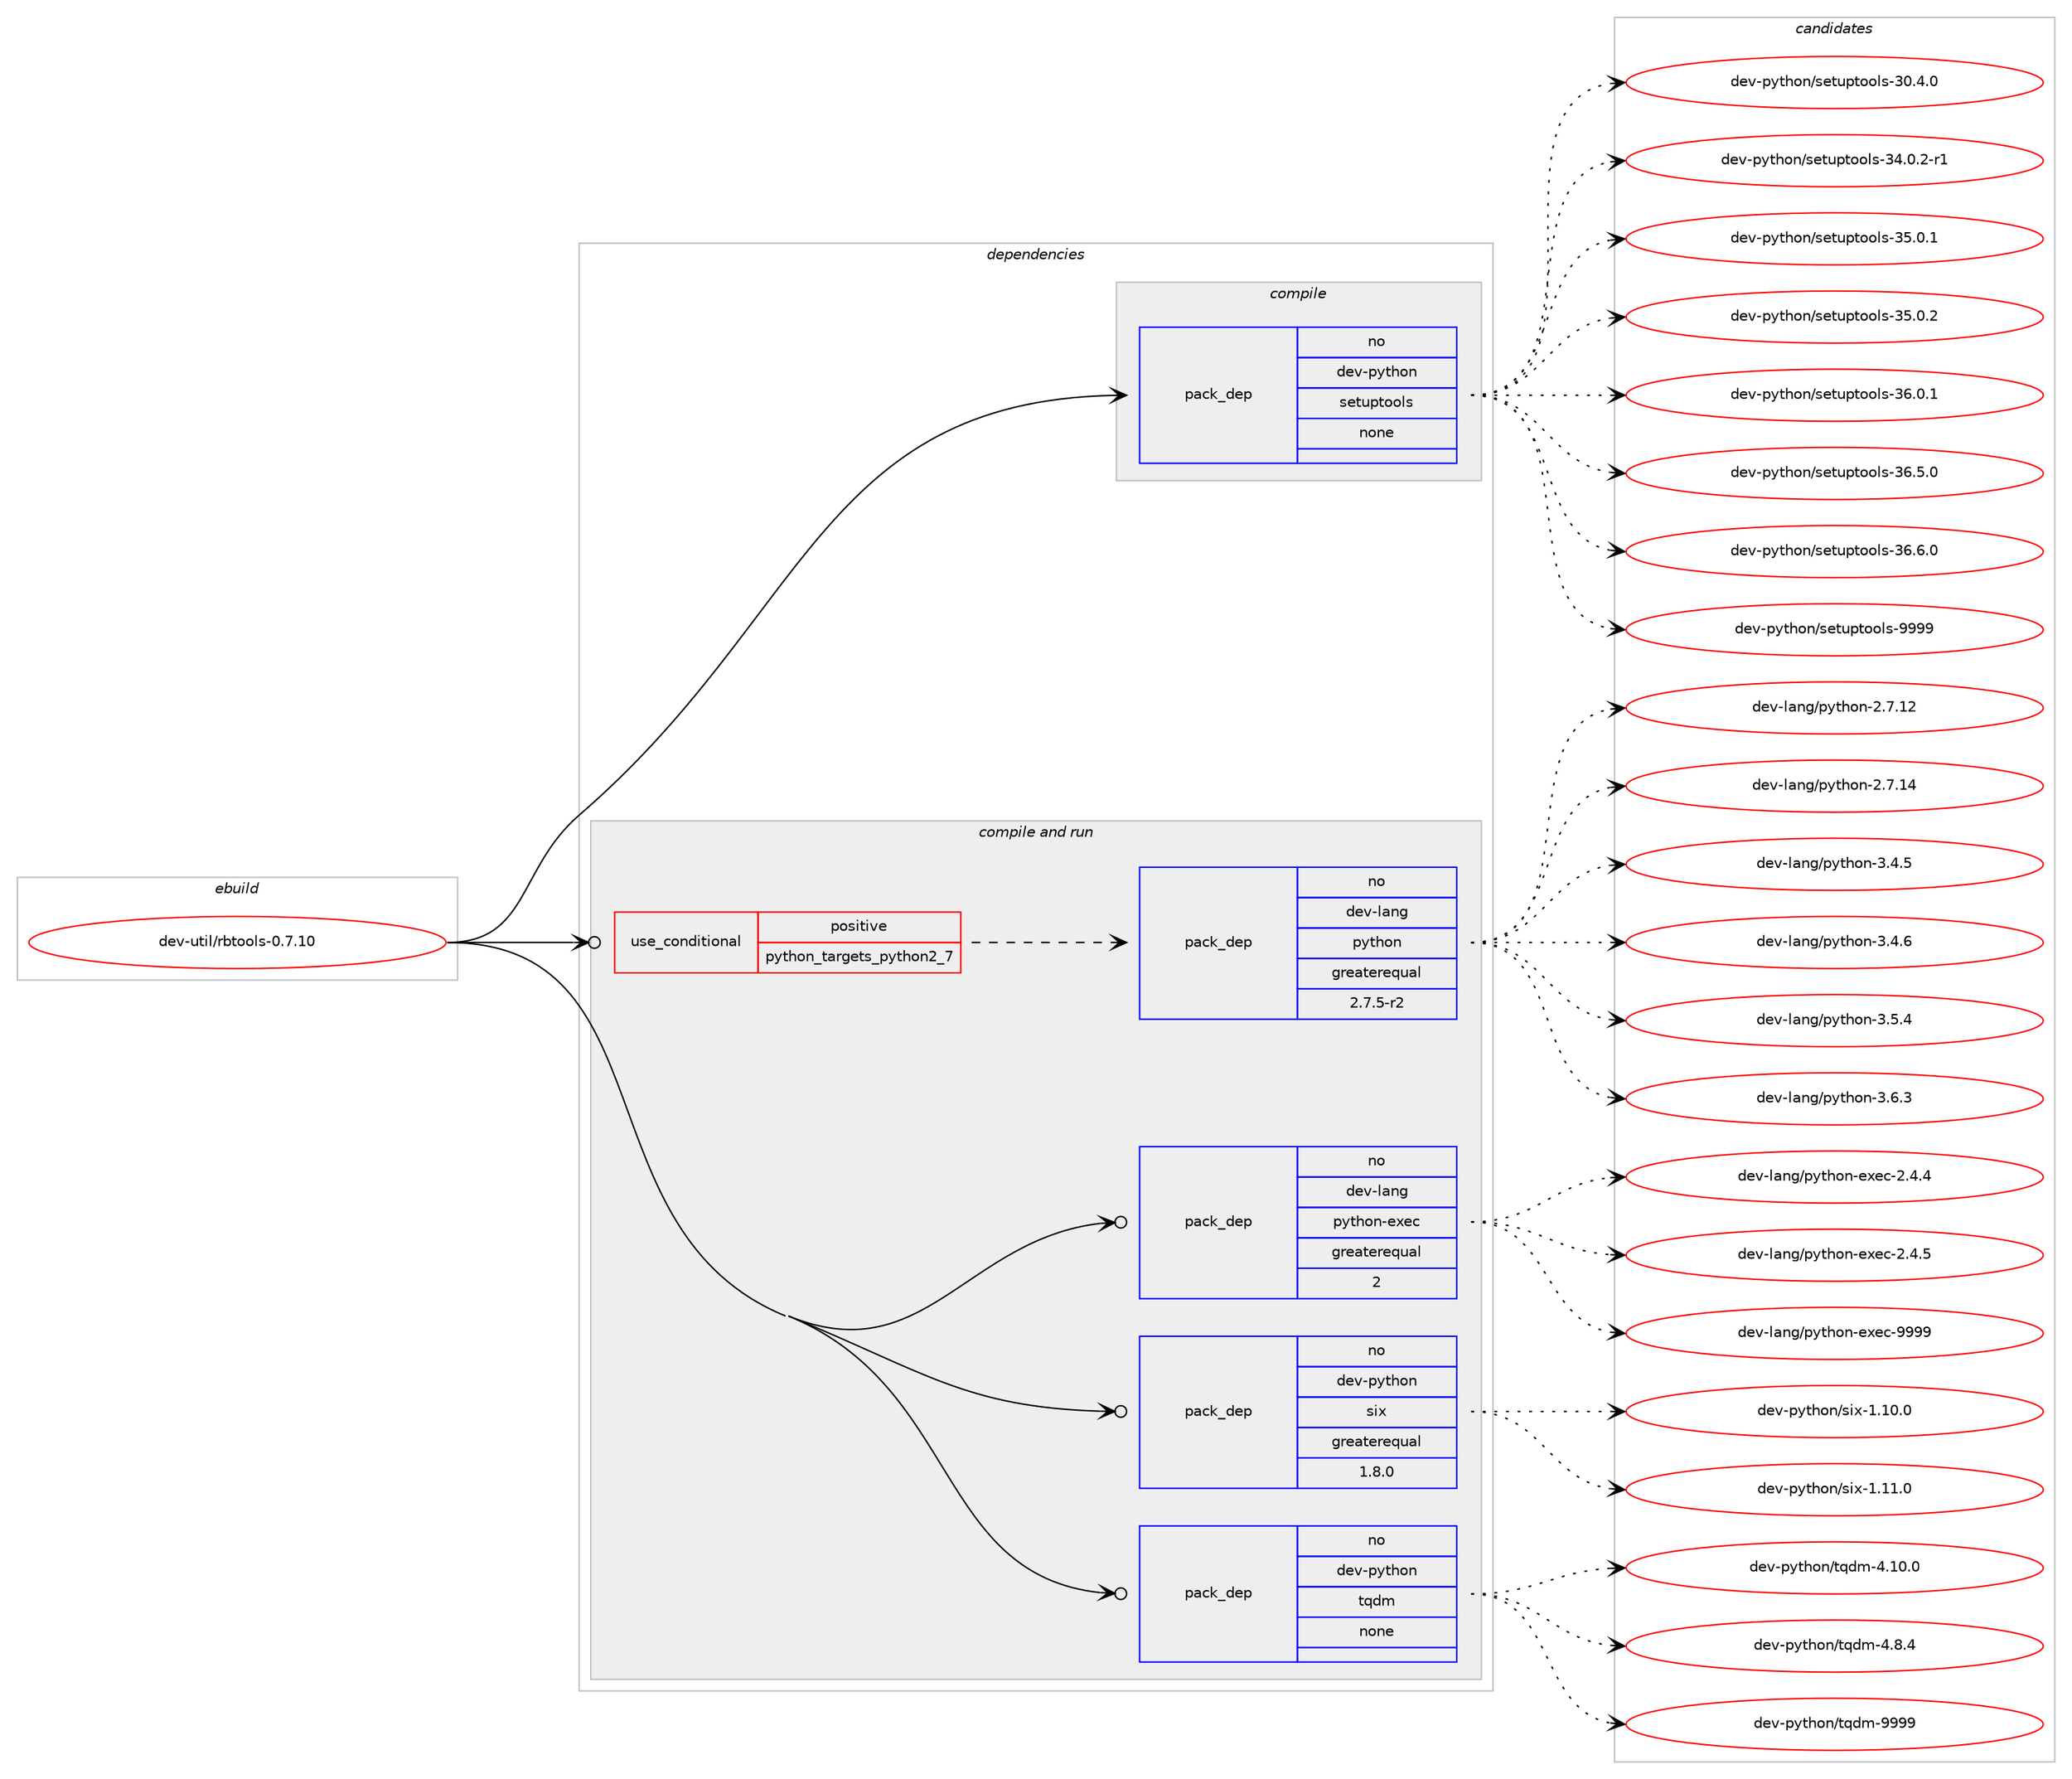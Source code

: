 digraph prolog {

# *************
# Graph options
# *************

newrank=true;
concentrate=true;
compound=true;
graph [rankdir=LR,fontname=Helvetica,fontsize=10,ranksep=1.5];#, ranksep=2.5, nodesep=0.2];
edge  [arrowhead=vee];
node  [fontname=Helvetica,fontsize=10];

# **********
# The ebuild
# **********

subgraph cluster_leftcol {
color=gray;
rank=same;
label=<<i>ebuild</i>>;
id [label="dev-util/rbtools-0.7.10", color=red, width=4, href="../dev-util/rbtools-0.7.10.svg"];
}

# ****************
# The dependencies
# ****************

subgraph cluster_midcol {
color=gray;
label=<<i>dependencies</i>>;
subgraph cluster_compile {
fillcolor="#eeeeee";
style=filled;
label=<<i>compile</i>>;
subgraph pack205293 {
dependency288248 [label=<<TABLE BORDER="0" CELLBORDER="1" CELLSPACING="0" CELLPADDING="4" WIDTH="220"><TR><TD ROWSPAN="6" CELLPADDING="30">pack_dep</TD></TR><TR><TD WIDTH="110">no</TD></TR><TR><TD>dev-python</TD></TR><TR><TD>setuptools</TD></TR><TR><TD>none</TD></TR><TR><TD></TD></TR></TABLE>>, shape=none, color=blue];
}
id:e -> dependency288248:w [weight=20,style="solid",arrowhead="vee"];
}
subgraph cluster_compileandrun {
fillcolor="#eeeeee";
style=filled;
label=<<i>compile and run</i>>;
subgraph cond78675 {
dependency288249 [label=<<TABLE BORDER="0" CELLBORDER="1" CELLSPACING="0" CELLPADDING="4"><TR><TD ROWSPAN="3" CELLPADDING="10">use_conditional</TD></TR><TR><TD>positive</TD></TR><TR><TD>python_targets_python2_7</TD></TR></TABLE>>, shape=none, color=red];
subgraph pack205294 {
dependency288250 [label=<<TABLE BORDER="0" CELLBORDER="1" CELLSPACING="0" CELLPADDING="4" WIDTH="220"><TR><TD ROWSPAN="6" CELLPADDING="30">pack_dep</TD></TR><TR><TD WIDTH="110">no</TD></TR><TR><TD>dev-lang</TD></TR><TR><TD>python</TD></TR><TR><TD>greaterequal</TD></TR><TR><TD>2.7.5-r2</TD></TR></TABLE>>, shape=none, color=blue];
}
dependency288249:e -> dependency288250:w [weight=20,style="dashed",arrowhead="vee"];
}
id:e -> dependency288249:w [weight=20,style="solid",arrowhead="odotvee"];
subgraph pack205295 {
dependency288251 [label=<<TABLE BORDER="0" CELLBORDER="1" CELLSPACING="0" CELLPADDING="4" WIDTH="220"><TR><TD ROWSPAN="6" CELLPADDING="30">pack_dep</TD></TR><TR><TD WIDTH="110">no</TD></TR><TR><TD>dev-lang</TD></TR><TR><TD>python-exec</TD></TR><TR><TD>greaterequal</TD></TR><TR><TD>2</TD></TR></TABLE>>, shape=none, color=blue];
}
id:e -> dependency288251:w [weight=20,style="solid",arrowhead="odotvee"];
subgraph pack205296 {
dependency288252 [label=<<TABLE BORDER="0" CELLBORDER="1" CELLSPACING="0" CELLPADDING="4" WIDTH="220"><TR><TD ROWSPAN="6" CELLPADDING="30">pack_dep</TD></TR><TR><TD WIDTH="110">no</TD></TR><TR><TD>dev-python</TD></TR><TR><TD>six</TD></TR><TR><TD>greaterequal</TD></TR><TR><TD>1.8.0</TD></TR></TABLE>>, shape=none, color=blue];
}
id:e -> dependency288252:w [weight=20,style="solid",arrowhead="odotvee"];
subgraph pack205297 {
dependency288253 [label=<<TABLE BORDER="0" CELLBORDER="1" CELLSPACING="0" CELLPADDING="4" WIDTH="220"><TR><TD ROWSPAN="6" CELLPADDING="30">pack_dep</TD></TR><TR><TD WIDTH="110">no</TD></TR><TR><TD>dev-python</TD></TR><TR><TD>tqdm</TD></TR><TR><TD>none</TD></TR><TR><TD></TD></TR></TABLE>>, shape=none, color=blue];
}
id:e -> dependency288253:w [weight=20,style="solid",arrowhead="odotvee"];
}
subgraph cluster_run {
fillcolor="#eeeeee";
style=filled;
label=<<i>run</i>>;
}
}

# **************
# The candidates
# **************

subgraph cluster_choices {
rank=same;
color=gray;
label=<<i>candidates</i>>;

subgraph choice205293 {
color=black;
nodesep=1;
choice100101118451121211161041111104711510111611711211611111110811545514846524648 [label="dev-python/setuptools-30.4.0", color=red, width=4,href="../dev-python/setuptools-30.4.0.svg"];
choice1001011184511212111610411111047115101116117112116111111108115455152464846504511449 [label="dev-python/setuptools-34.0.2-r1", color=red, width=4,href="../dev-python/setuptools-34.0.2-r1.svg"];
choice100101118451121211161041111104711510111611711211611111110811545515346484649 [label="dev-python/setuptools-35.0.1", color=red, width=4,href="../dev-python/setuptools-35.0.1.svg"];
choice100101118451121211161041111104711510111611711211611111110811545515346484650 [label="dev-python/setuptools-35.0.2", color=red, width=4,href="../dev-python/setuptools-35.0.2.svg"];
choice100101118451121211161041111104711510111611711211611111110811545515446484649 [label="dev-python/setuptools-36.0.1", color=red, width=4,href="../dev-python/setuptools-36.0.1.svg"];
choice100101118451121211161041111104711510111611711211611111110811545515446534648 [label="dev-python/setuptools-36.5.0", color=red, width=4,href="../dev-python/setuptools-36.5.0.svg"];
choice100101118451121211161041111104711510111611711211611111110811545515446544648 [label="dev-python/setuptools-36.6.0", color=red, width=4,href="../dev-python/setuptools-36.6.0.svg"];
choice10010111845112121116104111110471151011161171121161111111081154557575757 [label="dev-python/setuptools-9999", color=red, width=4,href="../dev-python/setuptools-9999.svg"];
dependency288248:e -> choice100101118451121211161041111104711510111611711211611111110811545514846524648:w [style=dotted,weight="100"];
dependency288248:e -> choice1001011184511212111610411111047115101116117112116111111108115455152464846504511449:w [style=dotted,weight="100"];
dependency288248:e -> choice100101118451121211161041111104711510111611711211611111110811545515346484649:w [style=dotted,weight="100"];
dependency288248:e -> choice100101118451121211161041111104711510111611711211611111110811545515346484650:w [style=dotted,weight="100"];
dependency288248:e -> choice100101118451121211161041111104711510111611711211611111110811545515446484649:w [style=dotted,weight="100"];
dependency288248:e -> choice100101118451121211161041111104711510111611711211611111110811545515446534648:w [style=dotted,weight="100"];
dependency288248:e -> choice100101118451121211161041111104711510111611711211611111110811545515446544648:w [style=dotted,weight="100"];
dependency288248:e -> choice10010111845112121116104111110471151011161171121161111111081154557575757:w [style=dotted,weight="100"];
}
subgraph choice205294 {
color=black;
nodesep=1;
choice10010111845108971101034711212111610411111045504655464950 [label="dev-lang/python-2.7.12", color=red, width=4,href="../dev-lang/python-2.7.12.svg"];
choice10010111845108971101034711212111610411111045504655464952 [label="dev-lang/python-2.7.14", color=red, width=4,href="../dev-lang/python-2.7.14.svg"];
choice100101118451089711010347112121116104111110455146524653 [label="dev-lang/python-3.4.5", color=red, width=4,href="../dev-lang/python-3.4.5.svg"];
choice100101118451089711010347112121116104111110455146524654 [label="dev-lang/python-3.4.6", color=red, width=4,href="../dev-lang/python-3.4.6.svg"];
choice100101118451089711010347112121116104111110455146534652 [label="dev-lang/python-3.5.4", color=red, width=4,href="../dev-lang/python-3.5.4.svg"];
choice100101118451089711010347112121116104111110455146544651 [label="dev-lang/python-3.6.3", color=red, width=4,href="../dev-lang/python-3.6.3.svg"];
dependency288250:e -> choice10010111845108971101034711212111610411111045504655464950:w [style=dotted,weight="100"];
dependency288250:e -> choice10010111845108971101034711212111610411111045504655464952:w [style=dotted,weight="100"];
dependency288250:e -> choice100101118451089711010347112121116104111110455146524653:w [style=dotted,weight="100"];
dependency288250:e -> choice100101118451089711010347112121116104111110455146524654:w [style=dotted,weight="100"];
dependency288250:e -> choice100101118451089711010347112121116104111110455146534652:w [style=dotted,weight="100"];
dependency288250:e -> choice100101118451089711010347112121116104111110455146544651:w [style=dotted,weight="100"];
}
subgraph choice205295 {
color=black;
nodesep=1;
choice1001011184510897110103471121211161041111104510112010199455046524652 [label="dev-lang/python-exec-2.4.4", color=red, width=4,href="../dev-lang/python-exec-2.4.4.svg"];
choice1001011184510897110103471121211161041111104510112010199455046524653 [label="dev-lang/python-exec-2.4.5", color=red, width=4,href="../dev-lang/python-exec-2.4.5.svg"];
choice10010111845108971101034711212111610411111045101120101994557575757 [label="dev-lang/python-exec-9999", color=red, width=4,href="../dev-lang/python-exec-9999.svg"];
dependency288251:e -> choice1001011184510897110103471121211161041111104510112010199455046524652:w [style=dotted,weight="100"];
dependency288251:e -> choice1001011184510897110103471121211161041111104510112010199455046524653:w [style=dotted,weight="100"];
dependency288251:e -> choice10010111845108971101034711212111610411111045101120101994557575757:w [style=dotted,weight="100"];
}
subgraph choice205296 {
color=black;
nodesep=1;
choice100101118451121211161041111104711510512045494649484648 [label="dev-python/six-1.10.0", color=red, width=4,href="../dev-python/six-1.10.0.svg"];
choice100101118451121211161041111104711510512045494649494648 [label="dev-python/six-1.11.0", color=red, width=4,href="../dev-python/six-1.11.0.svg"];
dependency288252:e -> choice100101118451121211161041111104711510512045494649484648:w [style=dotted,weight="100"];
dependency288252:e -> choice100101118451121211161041111104711510512045494649494648:w [style=dotted,weight="100"];
}
subgraph choice205297 {
color=black;
nodesep=1;
choice100101118451121211161041111104711611310010945524649484648 [label="dev-python/tqdm-4.10.0", color=red, width=4,href="../dev-python/tqdm-4.10.0.svg"];
choice1001011184511212111610411111047116113100109455246564652 [label="dev-python/tqdm-4.8.4", color=red, width=4,href="../dev-python/tqdm-4.8.4.svg"];
choice10010111845112121116104111110471161131001094557575757 [label="dev-python/tqdm-9999", color=red, width=4,href="../dev-python/tqdm-9999.svg"];
dependency288253:e -> choice100101118451121211161041111104711611310010945524649484648:w [style=dotted,weight="100"];
dependency288253:e -> choice1001011184511212111610411111047116113100109455246564652:w [style=dotted,weight="100"];
dependency288253:e -> choice10010111845112121116104111110471161131001094557575757:w [style=dotted,weight="100"];
}
}

}
